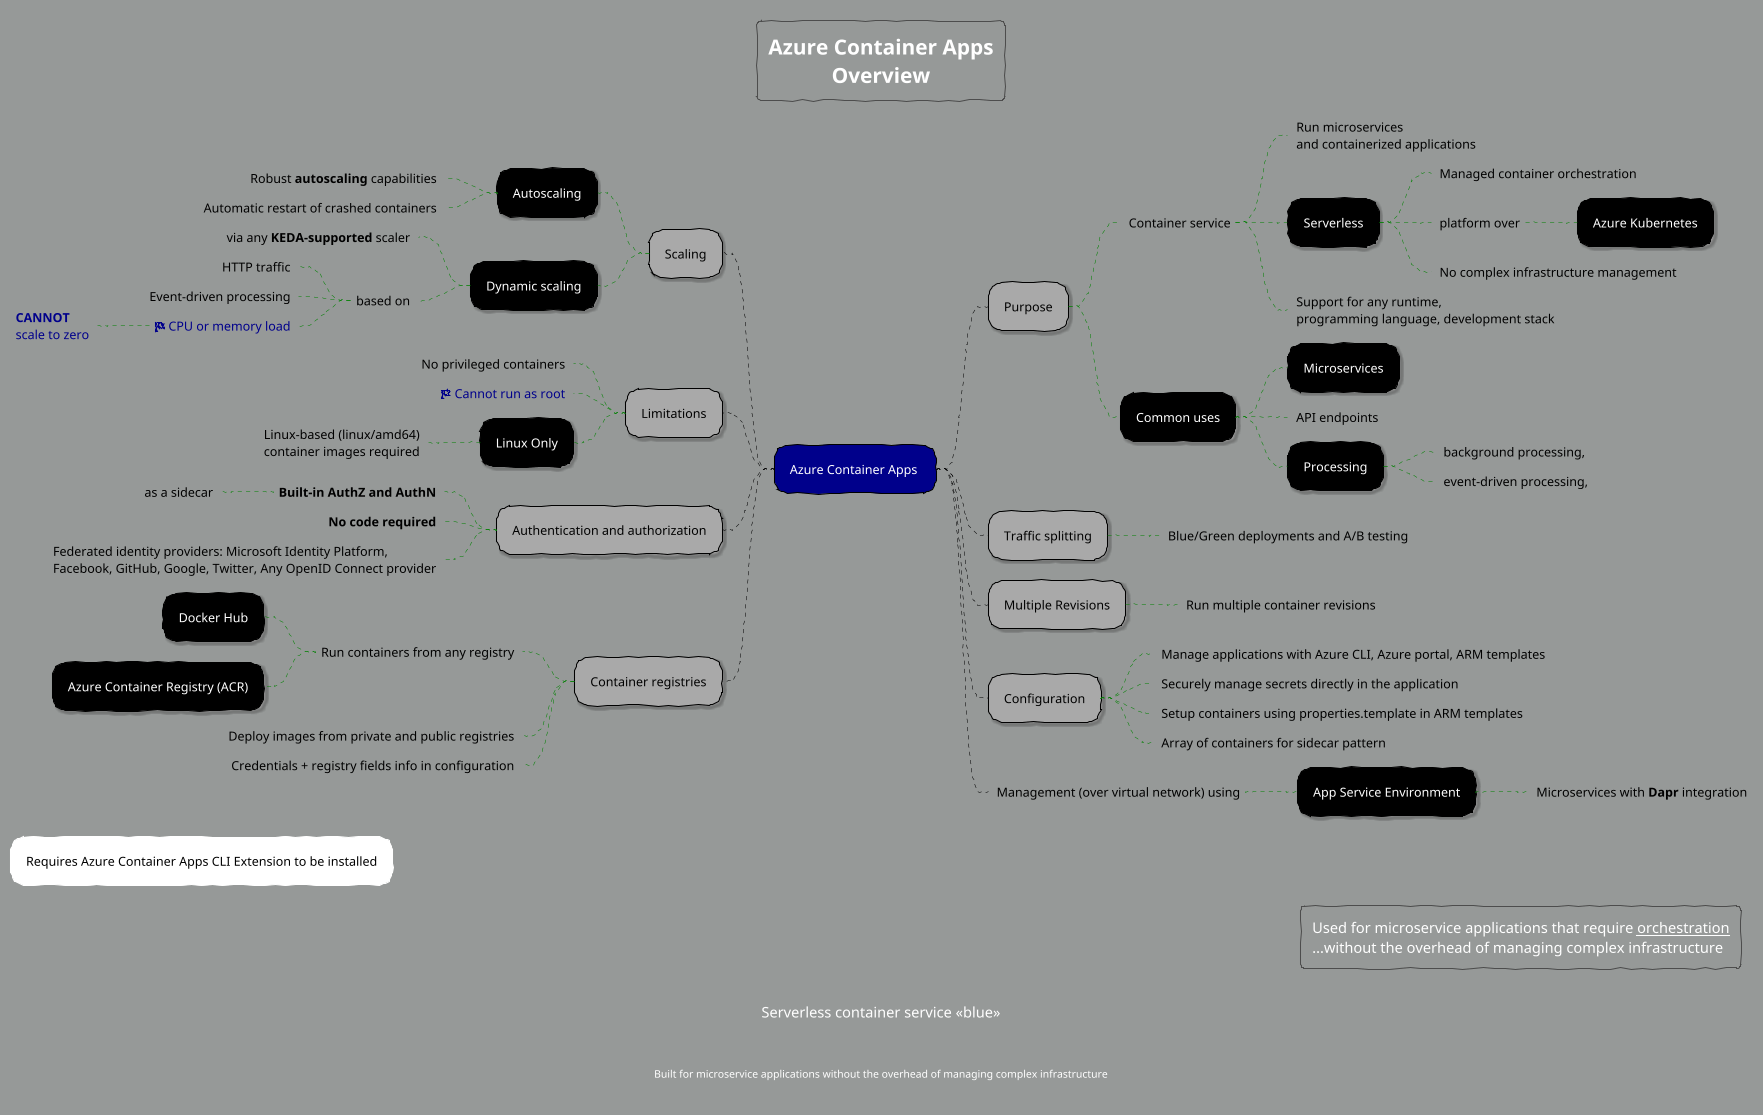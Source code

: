 @startmindmap "Azure Container Apps Overview"

title Azure Container Apps\nOverview

' Available themes: https://plantuml.com/theme
!theme sketchy

' skinparam backgroundColor #e8edec
skinparam backgroundColor #969998

<style>
    mindMapDiagram {
        .root {
            BackgroundColor darkblue
            LineColor black
            FontColor white
        }

        .blue {
            FontColor darkblue
        }

        node {
            FontColor white
            LineColor black
            BackgroundColor black
            Shadowing 2.0
            RoundCorner 25
        }
        :depth(0) {
            FontColor black
            LineColor white
            BackgroundColor white
            Shadowing 0.0
        }
        :depth(1) {
            FontColor black
            BackgroundColor darkgrey
            Shadowing 2.0
        }

        arrow {
            LineStyle 4
            LineThickness 0.5
            LineColor green
        }

        boxless {
            FontColor black
            Margin 10
            Padding 10
            MaximumWidth 400
        }
    }
</style>

caption Serverless container service <<blue>>
footer Built for microservice applications without the overhead of managing complex infrastructure

legend right
Used for microservice applications that require __orchestration__
...without the overhead of managing complex infrastructure
endlegend

+ Azure Container Apps <<root>>
++ Purpose
+++_ Container service
++++_ Run microservices\nand containerized applications
++++ Serverless
+++++_ Managed container orchestration
+++++_ platform over
++++++ Azure Kubernetes
+++++_ No complex infrastructure management

-- Scaling
--- Autoscaling
----_ Robust **autoscaling** capabilities
----_ Automatic restart of crashed containers


--- Dynamic scaling
----_  via any **KEDA-supported** scaler
----_ based on
-----_ HTTP traffic
-----_ Event-driven processing
-----_ <&flag> CPU or memory load <<blue>>
------_ **CANNOT**\nscale to zero <<blue>>

++++_ Support for any runtime,\nprogramming language, development stack
+++ Common uses
++++ Microservices
++++_ API endpoints
++++ Processing
+++++_ background processing, 
+++++_ event-driven processing, 

-- Limitations
---_ No privileged containers
---_ <&flag> Cannot run as root <<blue>>
--- Linux Only
----_ Linux-based (linux/amd64)\ncontainer images required




++ Traffic splitting
+++_ Blue/Green deployments and A/B testing

++ Multiple Revisions
+++_ Run multiple container revisions

++ Configuration
+++_ Manage applications with Azure CLI, Azure portal, ARM templates
+++_ Securely manage secrets directly in the application
+++_ Setup containers using properties.template in ARM templates
+++_ Array of containers for sidecar pattern

++_ Management (over virtual network) using
+++ App Service Environment
++++_ Microservices with **Dapr** integration

-- Authentication and authorization
---_ **Built-in AuthZ and AuthN**
----_ as a sidecar
---_ **No code required**
---_ Federated identity providers: Microsoft Identity Platform,\nFacebook, GitHub, Google, Twitter, Any OpenID Connect provider

-- Container registries
---_ Run containers from any registry
---- Docker Hub
---- Azure Container Registry (ACR)
---_ Deploy images from private and public registries
---_ Credentials + registry fields info in configuration

+ Requires Azure Container Apps CLI Extension to be installed

@endmindmap
